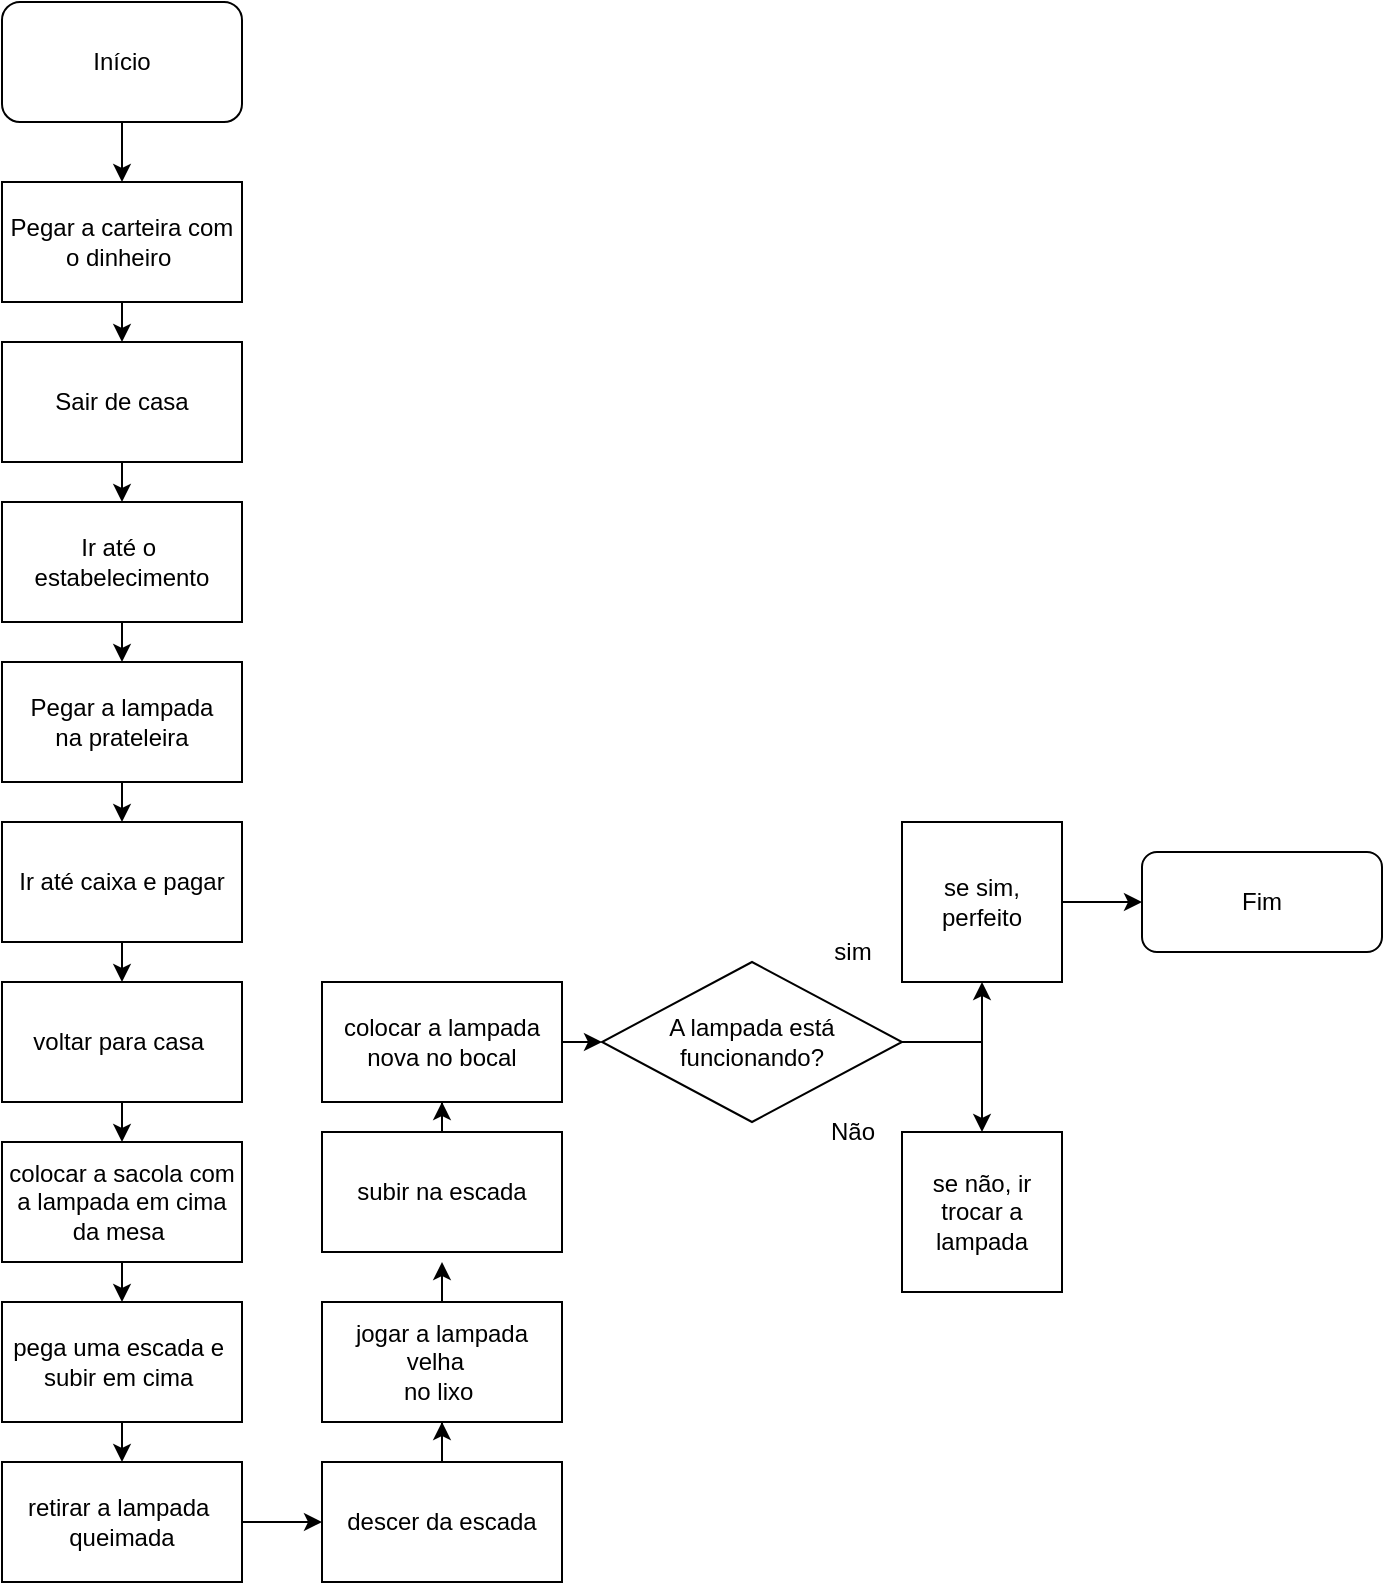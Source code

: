 <mxfile version="20.8.1" type="device"><diagram id="3Aip1-tlTgIU29SRV4n2" name="Página-1"><mxGraphModel dx="1434" dy="796" grid="1" gridSize="10" guides="1" tooltips="1" connect="1" arrows="1" fold="1" page="1" pageScale="1" pageWidth="827" pageHeight="1169" math="0" shadow="0"><root><mxCell id="0"/><mxCell id="1" parent="0"/><mxCell id="RJhVqa_OFNTG9ENTzCEN-1" value="Início" style="rounded=1;whiteSpace=wrap;html=1;" parent="1" vertex="1"><mxGeometry x="80" y="20" width="120" height="60" as="geometry"/></mxCell><mxCell id="RJhVqa_OFNTG9ENTzCEN-3" value="" style="endArrow=classic;html=1;rounded=0;exitX=0.5;exitY=1;exitDx=0;exitDy=0;exitPerimeter=0;entryX=0.5;entryY=0;entryDx=0;entryDy=0;" parent="1" source="RJhVqa_OFNTG9ENTzCEN-1" edge="1" target="RJhVqa_OFNTG9ENTzCEN-4"><mxGeometry width="50" height="50" relative="1" as="geometry"><mxPoint x="400" y="100" as="sourcePoint"/><mxPoint x="400" y="120" as="targetPoint"/></mxGeometry></mxCell><mxCell id="LUIBfTee9jRAd2pQDU4e-2" style="edgeStyle=orthogonalEdgeStyle;rounded=0;orthogonalLoop=1;jettySize=auto;html=1;exitX=0.5;exitY=1;exitDx=0;exitDy=0;entryX=0.5;entryY=0;entryDx=0;entryDy=0;" edge="1" parent="1" source="RJhVqa_OFNTG9ENTzCEN-4" target="RJhVqa_OFNTG9ENTzCEN-7"><mxGeometry relative="1" as="geometry"/></mxCell><mxCell id="RJhVqa_OFNTG9ENTzCEN-4" value="Pegar a carteira com&lt;br&gt;o dinheiro&amp;nbsp;" style="rounded=0;whiteSpace=wrap;html=1;" parent="1" vertex="1"><mxGeometry x="80" y="110" width="120" height="60" as="geometry"/></mxCell><mxCell id="LUIBfTee9jRAd2pQDU4e-4" style="edgeStyle=orthogonalEdgeStyle;rounded=0;orthogonalLoop=1;jettySize=auto;html=1;exitX=0.5;exitY=1;exitDx=0;exitDy=0;entryX=0.5;entryY=0;entryDx=0;entryDy=0;" edge="1" parent="1" source="RJhVqa_OFNTG9ENTzCEN-7" target="RJhVqa_OFNTG9ENTzCEN-9"><mxGeometry relative="1" as="geometry"/></mxCell><mxCell id="RJhVqa_OFNTG9ENTzCEN-7" value="Sair de casa" style="rounded=0;whiteSpace=wrap;html=1;" parent="1" vertex="1"><mxGeometry x="80" y="190" width="120" height="60" as="geometry"/></mxCell><mxCell id="LUIBfTee9jRAd2pQDU4e-6" style="edgeStyle=orthogonalEdgeStyle;rounded=0;orthogonalLoop=1;jettySize=auto;html=1;exitX=0.5;exitY=1;exitDx=0;exitDy=0;" edge="1" parent="1" source="RJhVqa_OFNTG9ENTzCEN-9"><mxGeometry relative="1" as="geometry"><mxPoint x="140" y="350" as="targetPoint"/></mxGeometry></mxCell><mxCell id="RJhVqa_OFNTG9ENTzCEN-9" value="Ir até o&amp;nbsp;&lt;br&gt;estabelecimento" style="rounded=0;whiteSpace=wrap;html=1;" parent="1" vertex="1"><mxGeometry x="80" y="270" width="120" height="60" as="geometry"/></mxCell><mxCell id="LUIBfTee9jRAd2pQDU4e-10" style="edgeStyle=orthogonalEdgeStyle;rounded=0;orthogonalLoop=1;jettySize=auto;html=1;exitX=0.5;exitY=1;exitDx=0;exitDy=0;" edge="1" parent="1" source="LUIBfTee9jRAd2pQDU4e-7"><mxGeometry relative="1" as="geometry"><mxPoint x="140" y="430" as="targetPoint"/></mxGeometry></mxCell><mxCell id="LUIBfTee9jRAd2pQDU4e-7" value="Pegar a lampada&lt;br&gt;na prateleira" style="rounded=0;whiteSpace=wrap;html=1;" vertex="1" parent="1"><mxGeometry x="80" y="350" width="120" height="60" as="geometry"/></mxCell><mxCell id="LUIBfTee9jRAd2pQDU4e-13" style="edgeStyle=orthogonalEdgeStyle;rounded=0;orthogonalLoop=1;jettySize=auto;html=1;exitX=0.5;exitY=1;exitDx=0;exitDy=0;" edge="1" parent="1" source="LUIBfTee9jRAd2pQDU4e-11"><mxGeometry relative="1" as="geometry"><mxPoint x="140" y="510" as="targetPoint"/></mxGeometry></mxCell><mxCell id="LUIBfTee9jRAd2pQDU4e-11" value="Ir até caixa e pagar" style="rounded=0;whiteSpace=wrap;html=1;" vertex="1" parent="1"><mxGeometry x="80" y="430" width="120" height="60" as="geometry"/></mxCell><mxCell id="LUIBfTee9jRAd2pQDU4e-16" style="edgeStyle=orthogonalEdgeStyle;rounded=0;orthogonalLoop=1;jettySize=auto;html=1;exitX=0.5;exitY=1;exitDx=0;exitDy=0;" edge="1" parent="1" source="LUIBfTee9jRAd2pQDU4e-14"><mxGeometry relative="1" as="geometry"><mxPoint x="140" y="590" as="targetPoint"/></mxGeometry></mxCell><mxCell id="LUIBfTee9jRAd2pQDU4e-14" value="voltar para casa&amp;nbsp;" style="rounded=0;whiteSpace=wrap;html=1;" vertex="1" parent="1"><mxGeometry x="80" y="510" width="120" height="60" as="geometry"/></mxCell><mxCell id="LUIBfTee9jRAd2pQDU4e-19" style="edgeStyle=orthogonalEdgeStyle;rounded=0;orthogonalLoop=1;jettySize=auto;html=1;exitX=0.5;exitY=1;exitDx=0;exitDy=0;" edge="1" parent="1" source="LUIBfTee9jRAd2pQDU4e-17"><mxGeometry relative="1" as="geometry"><mxPoint x="140" y="670" as="targetPoint"/></mxGeometry></mxCell><mxCell id="LUIBfTee9jRAd2pQDU4e-17" value="colocar a sacola com a lampada em cima da mesa&amp;nbsp;" style="rounded=0;whiteSpace=wrap;html=1;" vertex="1" parent="1"><mxGeometry x="80" y="590" width="120" height="60" as="geometry"/></mxCell><mxCell id="LUIBfTee9jRAd2pQDU4e-24" style="edgeStyle=orthogonalEdgeStyle;rounded=0;orthogonalLoop=1;jettySize=auto;html=1;exitX=0.5;exitY=1;exitDx=0;exitDy=0;" edge="1" parent="1" source="LUIBfTee9jRAd2pQDU4e-22"><mxGeometry relative="1" as="geometry"><mxPoint x="140" y="750" as="targetPoint"/></mxGeometry></mxCell><mxCell id="LUIBfTee9jRAd2pQDU4e-22" value="pega uma escada e&amp;nbsp;&lt;br&gt;subir em cima&amp;nbsp;" style="rounded=0;whiteSpace=wrap;html=1;" vertex="1" parent="1"><mxGeometry x="80" y="670" width="120" height="60" as="geometry"/></mxCell><mxCell id="LUIBfTee9jRAd2pQDU4e-28" style="edgeStyle=orthogonalEdgeStyle;rounded=0;orthogonalLoop=1;jettySize=auto;html=1;exitX=1;exitY=0.5;exitDx=0;exitDy=0;" edge="1" parent="1" source="LUIBfTee9jRAd2pQDU4e-25" target="LUIBfTee9jRAd2pQDU4e-29"><mxGeometry relative="1" as="geometry"><mxPoint x="220" y="780" as="targetPoint"/></mxGeometry></mxCell><mxCell id="LUIBfTee9jRAd2pQDU4e-25" value="retirar a lampada&amp;nbsp;&lt;br&gt;queimada" style="rounded=0;whiteSpace=wrap;html=1;" vertex="1" parent="1"><mxGeometry x="80" y="750" width="120" height="60" as="geometry"/></mxCell><mxCell id="LUIBfTee9jRAd2pQDU4e-31" style="edgeStyle=orthogonalEdgeStyle;rounded=0;orthogonalLoop=1;jettySize=auto;html=1;exitX=0.5;exitY=0;exitDx=0;exitDy=0;" edge="1" parent="1" source="LUIBfTee9jRAd2pQDU4e-29" target="LUIBfTee9jRAd2pQDU4e-32"><mxGeometry relative="1" as="geometry"><mxPoint x="300" y="730" as="targetPoint"/></mxGeometry></mxCell><mxCell id="LUIBfTee9jRAd2pQDU4e-29" value="descer da escada" style="rounded=0;whiteSpace=wrap;html=1;" vertex="1" parent="1"><mxGeometry x="240" y="750" width="120" height="60" as="geometry"/></mxCell><mxCell id="LUIBfTee9jRAd2pQDU4e-32" value="jogar a lampada velha&amp;nbsp;&amp;nbsp;&lt;br&gt;no lixo&amp;nbsp;" style="rounded=0;whiteSpace=wrap;html=1;" vertex="1" parent="1"><mxGeometry x="240" y="670" width="120" height="60" as="geometry"/></mxCell><mxCell id="LUIBfTee9jRAd2pQDU4e-33" value="" style="endArrow=classic;html=1;rounded=0;exitX=0.5;exitY=0;exitDx=0;exitDy=0;" edge="1" parent="1" source="LUIBfTee9jRAd2pQDU4e-32"><mxGeometry width="50" height="50" relative="1" as="geometry"><mxPoint x="300" y="660" as="sourcePoint"/><mxPoint x="300" y="650" as="targetPoint"/></mxGeometry></mxCell><mxCell id="LUIBfTee9jRAd2pQDU4e-36" style="edgeStyle=orthogonalEdgeStyle;rounded=0;orthogonalLoop=1;jettySize=auto;html=1;exitX=0.5;exitY=0;exitDx=0;exitDy=0;" edge="1" parent="1" source="LUIBfTee9jRAd2pQDU4e-34" target="LUIBfTee9jRAd2pQDU4e-37"><mxGeometry relative="1" as="geometry"><mxPoint x="300" y="570" as="targetPoint"/></mxGeometry></mxCell><mxCell id="LUIBfTee9jRAd2pQDU4e-34" value="subir na escada" style="rounded=0;whiteSpace=wrap;html=1;" vertex="1" parent="1"><mxGeometry x="240" y="585" width="120" height="60" as="geometry"/></mxCell><mxCell id="LUIBfTee9jRAd2pQDU4e-37" value="colocar a lampada nova no bocal" style="rounded=0;whiteSpace=wrap;html=1;" vertex="1" parent="1"><mxGeometry x="240" y="510" width="120" height="60" as="geometry"/></mxCell><mxCell id="LUIBfTee9jRAd2pQDU4e-60" style="edgeStyle=orthogonalEdgeStyle;rounded=0;orthogonalLoop=1;jettySize=auto;html=1;exitX=1;exitY=0.5;exitDx=0;exitDy=0;entryX=0.5;entryY=1;entryDx=0;entryDy=0;" edge="1" parent="1" source="LUIBfTee9jRAd2pQDU4e-43" target="LUIBfTee9jRAd2pQDU4e-51"><mxGeometry relative="1" as="geometry"/></mxCell><mxCell id="LUIBfTee9jRAd2pQDU4e-61" style="edgeStyle=orthogonalEdgeStyle;rounded=0;orthogonalLoop=1;jettySize=auto;html=1;exitX=1;exitY=0.5;exitDx=0;exitDy=0;" edge="1" parent="1" source="LUIBfTee9jRAd2pQDU4e-43" target="LUIBfTee9jRAd2pQDU4e-53"><mxGeometry relative="1" as="geometry"/></mxCell><mxCell id="LUIBfTee9jRAd2pQDU4e-43" value="A lampada está&lt;br&gt;funcionando?" style="rhombus;whiteSpace=wrap;html=1;" vertex="1" parent="1"><mxGeometry x="380" y="500" width="150" height="80" as="geometry"/></mxCell><mxCell id="LUIBfTee9jRAd2pQDU4e-45" value="sim" style="text;html=1;align=center;verticalAlign=middle;resizable=0;points=[];autosize=1;strokeColor=none;fillColor=none;" vertex="1" parent="1"><mxGeometry x="485" y="480" width="40" height="30" as="geometry"/></mxCell><mxCell id="LUIBfTee9jRAd2pQDU4e-47" value="Não" style="text;html=1;align=center;verticalAlign=middle;resizable=0;points=[];autosize=1;strokeColor=none;fillColor=none;" vertex="1" parent="1"><mxGeometry x="480" y="570" width="50" height="30" as="geometry"/></mxCell><mxCell id="LUIBfTee9jRAd2pQDU4e-48" value="" style="endArrow=classic;html=1;rounded=0;exitX=1;exitY=0.5;exitDx=0;exitDy=0;" edge="1" parent="1" source="LUIBfTee9jRAd2pQDU4e-37" target="LUIBfTee9jRAd2pQDU4e-43"><mxGeometry width="50" height="50" relative="1" as="geometry"><mxPoint x="390" y="460" as="sourcePoint"/><mxPoint x="440" y="410" as="targetPoint"/></mxGeometry></mxCell><mxCell id="LUIBfTee9jRAd2pQDU4e-51" value="se sim, perfeito" style="whiteSpace=wrap;html=1;aspect=fixed;" vertex="1" parent="1"><mxGeometry x="530" y="430" width="80" height="80" as="geometry"/></mxCell><mxCell id="LUIBfTee9jRAd2pQDU4e-53" value="se não, ir trocar a lampada" style="whiteSpace=wrap;html=1;aspect=fixed;" vertex="1" parent="1"><mxGeometry x="530" y="585" width="80" height="80" as="geometry"/></mxCell><mxCell id="LUIBfTee9jRAd2pQDU4e-57" value="" style="endArrow=classic;html=1;rounded=0;exitX=1;exitY=0.5;exitDx=0;exitDy=0;" edge="1" parent="1" source="LUIBfTee9jRAd2pQDU4e-51"><mxGeometry width="50" height="50" relative="1" as="geometry"><mxPoint x="390" y="430" as="sourcePoint"/><mxPoint x="650" y="470" as="targetPoint"/></mxGeometry></mxCell><mxCell id="LUIBfTee9jRAd2pQDU4e-58" value="Fim" style="rounded=1;whiteSpace=wrap;html=1;" vertex="1" parent="1"><mxGeometry x="650" y="445" width="120" height="50" as="geometry"/></mxCell></root></mxGraphModel></diagram></mxfile>